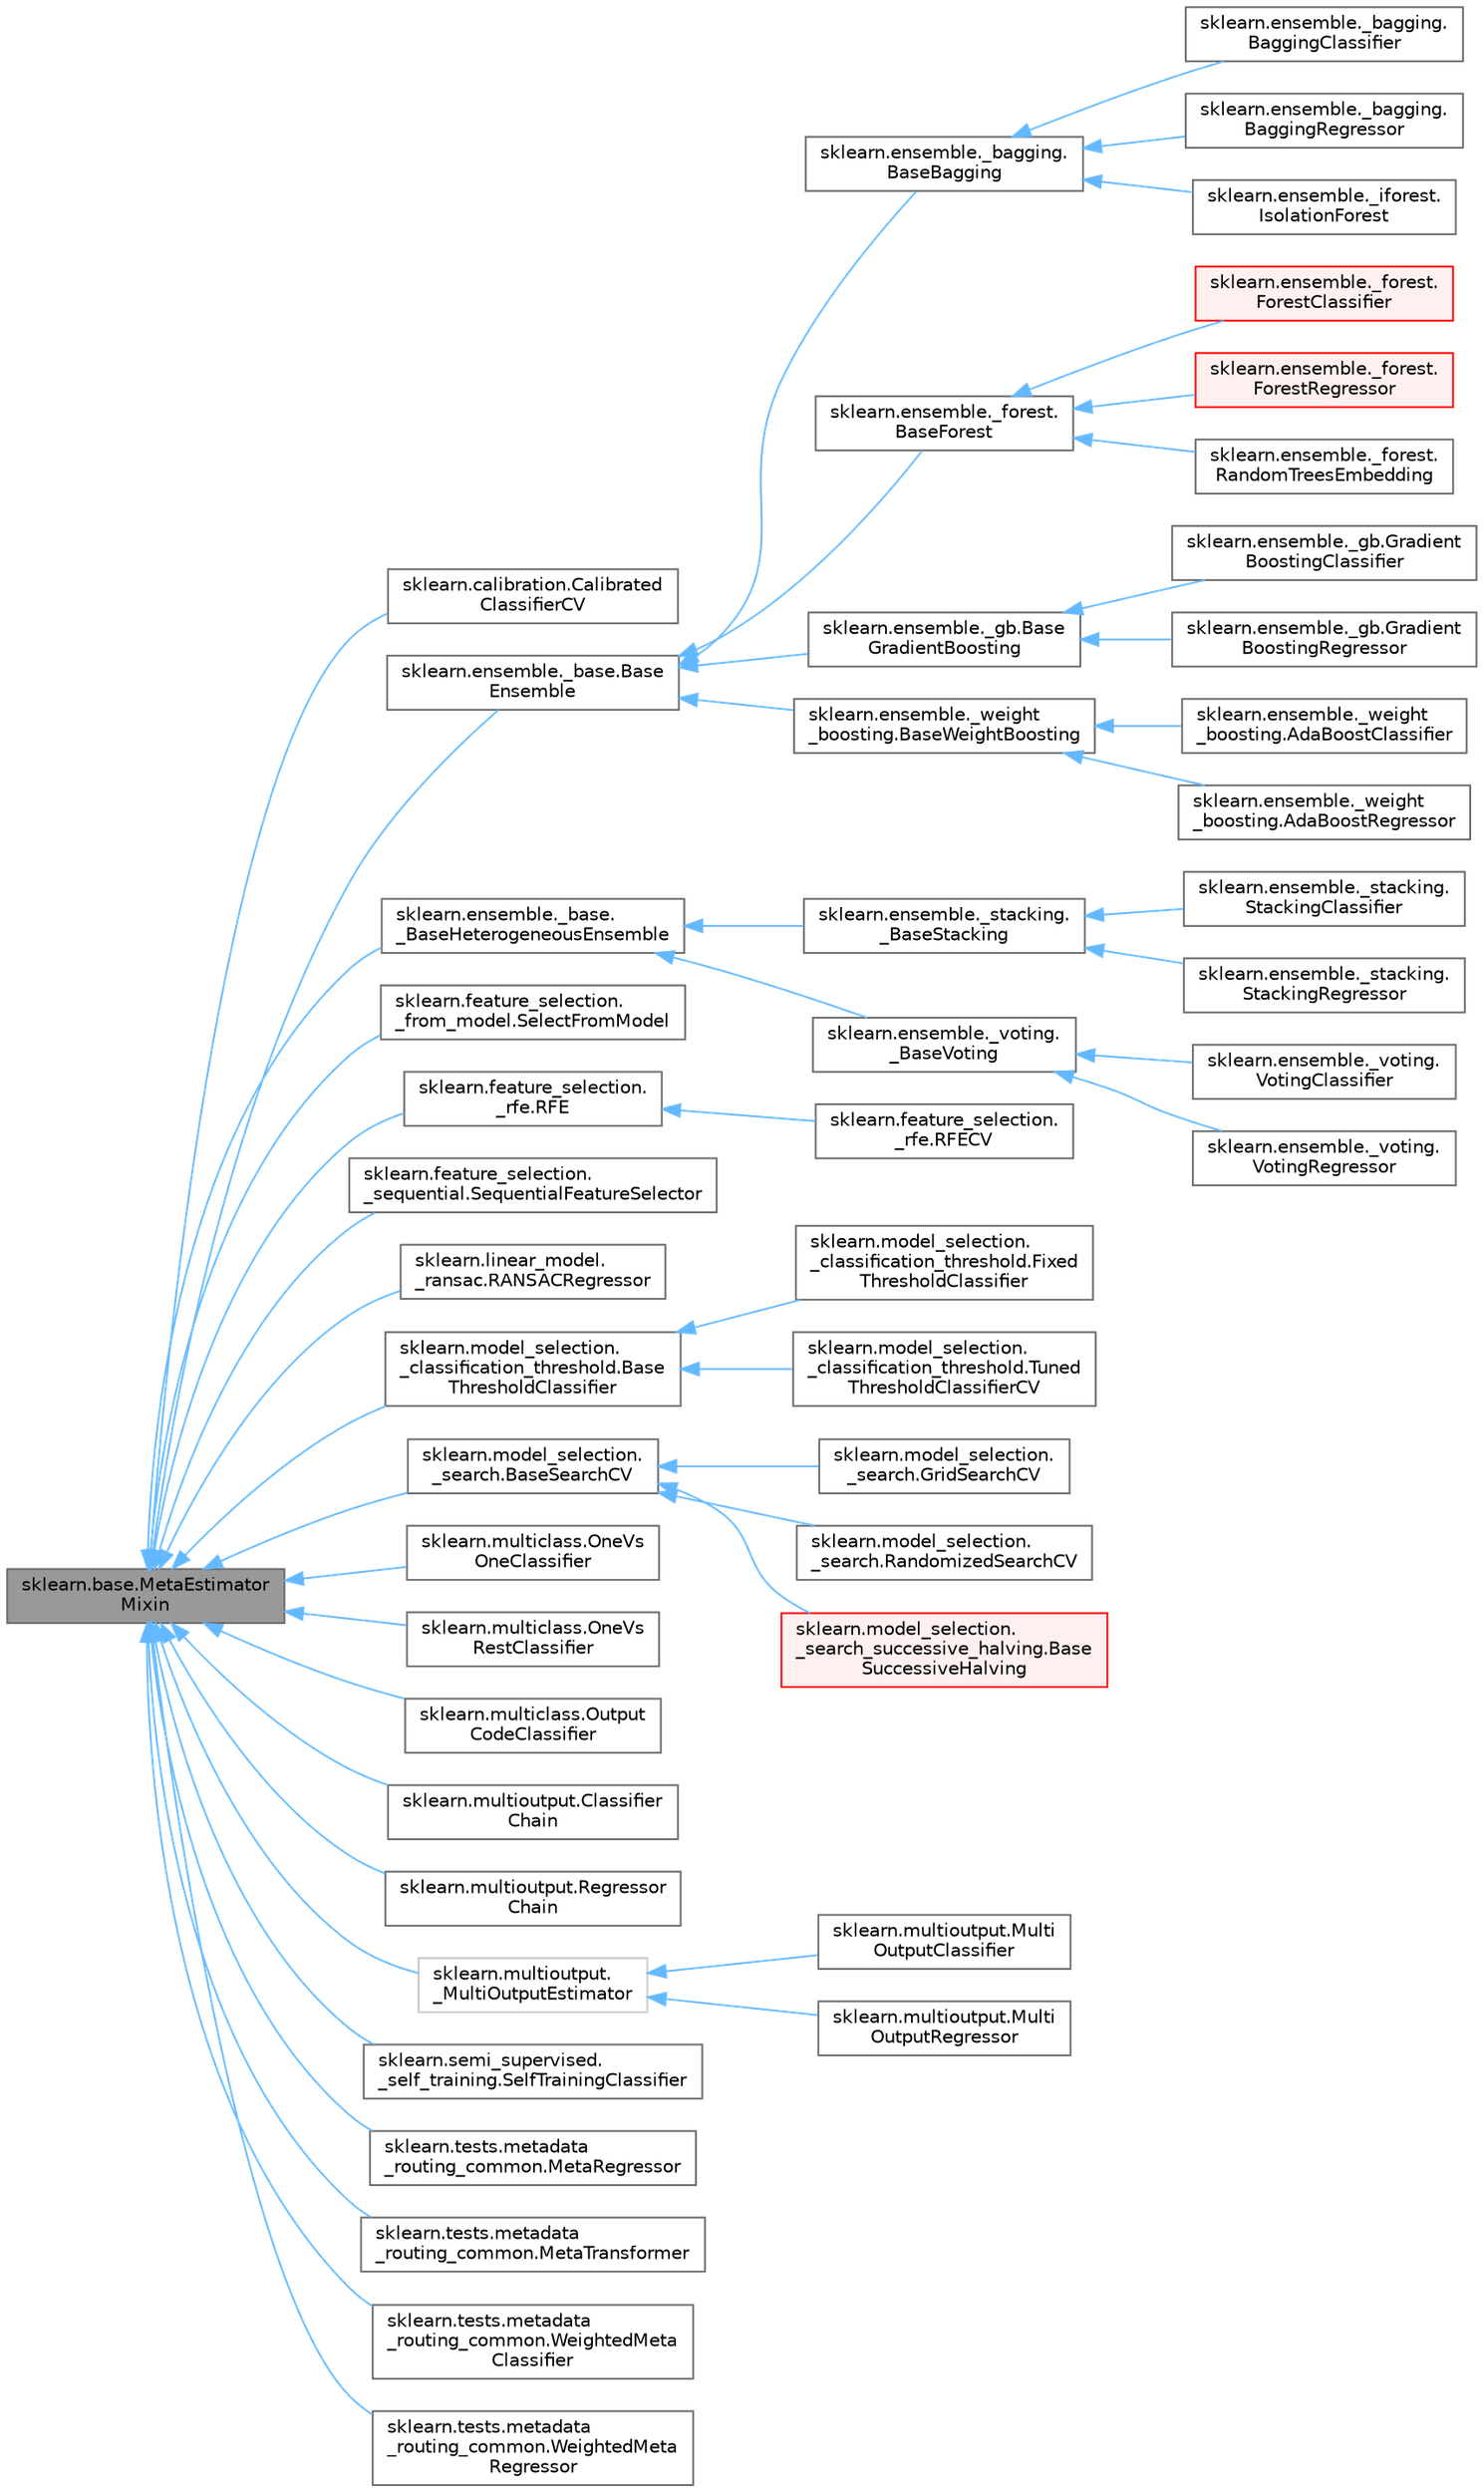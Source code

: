 digraph "sklearn.base.MetaEstimatorMixin"
{
 // LATEX_PDF_SIZE
  bgcolor="transparent";
  edge [fontname=Helvetica,fontsize=10,labelfontname=Helvetica,labelfontsize=10];
  node [fontname=Helvetica,fontsize=10,shape=box,height=0.2,width=0.4];
  rankdir="LR";
  Node1 [id="Node000001",label="sklearn.base.MetaEstimator\lMixin",height=0.2,width=0.4,color="gray40", fillcolor="grey60", style="filled", fontcolor="black",tooltip=" "];
  Node1 -> Node2 [id="edge1_Node000001_Node000002",dir="back",color="steelblue1",style="solid",tooltip=" "];
  Node2 [id="Node000002",label="sklearn.calibration.Calibrated\lClassifierCV",height=0.2,width=0.4,color="gray40", fillcolor="white", style="filled",URL="$db/d03/classsklearn_1_1calibration_1_1CalibratedClassifierCV.html",tooltip=" "];
  Node1 -> Node3 [id="edge2_Node000001_Node000003",dir="back",color="steelblue1",style="solid",tooltip=" "];
  Node3 [id="Node000003",label="sklearn.ensemble._base.Base\lEnsemble",height=0.2,width=0.4,color="gray40", fillcolor="white", style="filled",URL="$d9/d0e/classsklearn_1_1ensemble_1_1__base_1_1BaseEnsemble.html",tooltip=" "];
  Node3 -> Node4 [id="edge3_Node000003_Node000004",dir="back",color="steelblue1",style="solid",tooltip=" "];
  Node4 [id="Node000004",label="sklearn.ensemble._bagging.\lBaseBagging",height=0.2,width=0.4,color="gray40", fillcolor="white", style="filled",URL="$dd/d76/classsklearn_1_1ensemble_1_1__bagging_1_1BaseBagging.html",tooltip=" "];
  Node4 -> Node5 [id="edge4_Node000004_Node000005",dir="back",color="steelblue1",style="solid",tooltip=" "];
  Node5 [id="Node000005",label="sklearn.ensemble._bagging.\lBaggingClassifier",height=0.2,width=0.4,color="gray40", fillcolor="white", style="filled",URL="$d1/d18/classsklearn_1_1ensemble_1_1__bagging_1_1BaggingClassifier.html",tooltip=" "];
  Node4 -> Node6 [id="edge5_Node000004_Node000006",dir="back",color="steelblue1",style="solid",tooltip=" "];
  Node6 [id="Node000006",label="sklearn.ensemble._bagging.\lBaggingRegressor",height=0.2,width=0.4,color="gray40", fillcolor="white", style="filled",URL="$dd/dfe/classsklearn_1_1ensemble_1_1__bagging_1_1BaggingRegressor.html",tooltip=" "];
  Node4 -> Node7 [id="edge6_Node000004_Node000007",dir="back",color="steelblue1",style="solid",tooltip=" "];
  Node7 [id="Node000007",label="sklearn.ensemble._iforest.\lIsolationForest",height=0.2,width=0.4,color="gray40", fillcolor="white", style="filled",URL="$d2/de9/classsklearn_1_1ensemble_1_1__iforest_1_1IsolationForest.html",tooltip=" "];
  Node3 -> Node8 [id="edge7_Node000003_Node000008",dir="back",color="steelblue1",style="solid",tooltip=" "];
  Node8 [id="Node000008",label="sklearn.ensemble._forest.\lBaseForest",height=0.2,width=0.4,color="gray40", fillcolor="white", style="filled",URL="$d4/d07/classsklearn_1_1ensemble_1_1__forest_1_1BaseForest.html",tooltip=" "];
  Node8 -> Node9 [id="edge8_Node000008_Node000009",dir="back",color="steelblue1",style="solid",tooltip=" "];
  Node9 [id="Node000009",label="sklearn.ensemble._forest.\lForestClassifier",height=0.2,width=0.4,color="red", fillcolor="#FFF0F0", style="filled",URL="$d7/d9f/classsklearn_1_1ensemble_1_1__forest_1_1ForestClassifier.html",tooltip=" "];
  Node8 -> Node14 [id="edge9_Node000008_Node000014",dir="back",color="steelblue1",style="solid",tooltip=" "];
  Node14 [id="Node000014",label="sklearn.ensemble._forest.\lForestRegressor",height=0.2,width=0.4,color="red", fillcolor="#FFF0F0", style="filled",URL="$d3/d11/classsklearn_1_1ensemble_1_1__forest_1_1ForestRegressor.html",tooltip=" "];
  Node8 -> Node17 [id="edge10_Node000008_Node000017",dir="back",color="steelblue1",style="solid",tooltip=" "];
  Node17 [id="Node000017",label="sklearn.ensemble._forest.\lRandomTreesEmbedding",height=0.2,width=0.4,color="gray40", fillcolor="white", style="filled",URL="$d8/d76/classsklearn_1_1ensemble_1_1__forest_1_1RandomTreesEmbedding.html",tooltip=" "];
  Node3 -> Node18 [id="edge11_Node000003_Node000018",dir="back",color="steelblue1",style="solid",tooltip=" "];
  Node18 [id="Node000018",label="sklearn.ensemble._gb.Base\lGradientBoosting",height=0.2,width=0.4,color="gray40", fillcolor="white", style="filled",URL="$db/d82/classsklearn_1_1ensemble_1_1__gb_1_1BaseGradientBoosting.html",tooltip=" "];
  Node18 -> Node19 [id="edge12_Node000018_Node000019",dir="back",color="steelblue1",style="solid",tooltip=" "];
  Node19 [id="Node000019",label="sklearn.ensemble._gb.Gradient\lBoostingClassifier",height=0.2,width=0.4,color="gray40", fillcolor="white", style="filled",URL="$dd/dbe/classsklearn_1_1ensemble_1_1__gb_1_1GradientBoostingClassifier.html",tooltip=" "];
  Node18 -> Node20 [id="edge13_Node000018_Node000020",dir="back",color="steelblue1",style="solid",tooltip=" "];
  Node20 [id="Node000020",label="sklearn.ensemble._gb.Gradient\lBoostingRegressor",height=0.2,width=0.4,color="gray40", fillcolor="white", style="filled",URL="$d7/d00/classsklearn_1_1ensemble_1_1__gb_1_1GradientBoostingRegressor.html",tooltip=" "];
  Node3 -> Node21 [id="edge14_Node000003_Node000021",dir="back",color="steelblue1",style="solid",tooltip=" "];
  Node21 [id="Node000021",label="sklearn.ensemble._weight\l_boosting.BaseWeightBoosting",height=0.2,width=0.4,color="gray40", fillcolor="white", style="filled",URL="$d8/dfa/classsklearn_1_1ensemble_1_1__weight__boosting_1_1BaseWeightBoosting.html",tooltip=" "];
  Node21 -> Node22 [id="edge15_Node000021_Node000022",dir="back",color="steelblue1",style="solid",tooltip=" "];
  Node22 [id="Node000022",label="sklearn.ensemble._weight\l_boosting.AdaBoostClassifier",height=0.2,width=0.4,color="gray40", fillcolor="white", style="filled",URL="$d5/d28/classsklearn_1_1ensemble_1_1__weight__boosting_1_1AdaBoostClassifier.html",tooltip=" "];
  Node21 -> Node23 [id="edge16_Node000021_Node000023",dir="back",color="steelblue1",style="solid",tooltip=" "];
  Node23 [id="Node000023",label="sklearn.ensemble._weight\l_boosting.AdaBoostRegressor",height=0.2,width=0.4,color="gray40", fillcolor="white", style="filled",URL="$d3/d43/classsklearn_1_1ensemble_1_1__weight__boosting_1_1AdaBoostRegressor.html",tooltip=" "];
  Node1 -> Node24 [id="edge17_Node000001_Node000024",dir="back",color="steelblue1",style="solid",tooltip=" "];
  Node24 [id="Node000024",label="sklearn.ensemble._base.\l_BaseHeterogeneousEnsemble",height=0.2,width=0.4,color="gray40", fillcolor="white", style="filled",URL="$d0/d00/classsklearn_1_1ensemble_1_1__base_1_1__BaseHeterogeneousEnsemble.html",tooltip=" "];
  Node24 -> Node25 [id="edge18_Node000024_Node000025",dir="back",color="steelblue1",style="solid",tooltip=" "];
  Node25 [id="Node000025",label="sklearn.ensemble._stacking.\l_BaseStacking",height=0.2,width=0.4,color="gray40", fillcolor="white", style="filled",URL="$d1/d9b/classsklearn_1_1ensemble_1_1__stacking_1_1__BaseStacking.html",tooltip=" "];
  Node25 -> Node26 [id="edge19_Node000025_Node000026",dir="back",color="steelblue1",style="solid",tooltip=" "];
  Node26 [id="Node000026",label="sklearn.ensemble._stacking.\lStackingClassifier",height=0.2,width=0.4,color="gray40", fillcolor="white", style="filled",URL="$d0/d20/classsklearn_1_1ensemble_1_1__stacking_1_1StackingClassifier.html",tooltip=" "];
  Node25 -> Node27 [id="edge20_Node000025_Node000027",dir="back",color="steelblue1",style="solid",tooltip=" "];
  Node27 [id="Node000027",label="sklearn.ensemble._stacking.\lStackingRegressor",height=0.2,width=0.4,color="gray40", fillcolor="white", style="filled",URL="$d7/dd2/classsklearn_1_1ensemble_1_1__stacking_1_1StackingRegressor.html",tooltip=" "];
  Node24 -> Node28 [id="edge21_Node000024_Node000028",dir="back",color="steelblue1",style="solid",tooltip=" "];
  Node28 [id="Node000028",label="sklearn.ensemble._voting.\l_BaseVoting",height=0.2,width=0.4,color="gray40", fillcolor="white", style="filled",URL="$d3/d82/classsklearn_1_1ensemble_1_1__voting_1_1__BaseVoting.html",tooltip=" "];
  Node28 -> Node29 [id="edge22_Node000028_Node000029",dir="back",color="steelblue1",style="solid",tooltip=" "];
  Node29 [id="Node000029",label="sklearn.ensemble._voting.\lVotingClassifier",height=0.2,width=0.4,color="gray40", fillcolor="white", style="filled",URL="$d9/d8a/classsklearn_1_1ensemble_1_1__voting_1_1VotingClassifier.html",tooltip=" "];
  Node28 -> Node30 [id="edge23_Node000028_Node000030",dir="back",color="steelblue1",style="solid",tooltip=" "];
  Node30 [id="Node000030",label="sklearn.ensemble._voting.\lVotingRegressor",height=0.2,width=0.4,color="gray40", fillcolor="white", style="filled",URL="$db/d61/classsklearn_1_1ensemble_1_1__voting_1_1VotingRegressor.html",tooltip=" "];
  Node1 -> Node31 [id="edge24_Node000001_Node000031",dir="back",color="steelblue1",style="solid",tooltip=" "];
  Node31 [id="Node000031",label="sklearn.feature_selection.\l_from_model.SelectFromModel",height=0.2,width=0.4,color="gray40", fillcolor="white", style="filled",URL="$d0/d2d/classsklearn_1_1feature__selection_1_1__from__model_1_1SelectFromModel.html",tooltip=" "];
  Node1 -> Node32 [id="edge25_Node000001_Node000032",dir="back",color="steelblue1",style="solid",tooltip=" "];
  Node32 [id="Node000032",label="sklearn.feature_selection.\l_rfe.RFE",height=0.2,width=0.4,color="gray40", fillcolor="white", style="filled",URL="$d2/df7/classsklearn_1_1feature__selection_1_1__rfe_1_1RFE.html",tooltip=" "];
  Node32 -> Node33 [id="edge26_Node000032_Node000033",dir="back",color="steelblue1",style="solid",tooltip=" "];
  Node33 [id="Node000033",label="sklearn.feature_selection.\l_rfe.RFECV",height=0.2,width=0.4,color="gray40", fillcolor="white", style="filled",URL="$d9/deb/classsklearn_1_1feature__selection_1_1__rfe_1_1RFECV.html",tooltip=" "];
  Node1 -> Node34 [id="edge27_Node000001_Node000034",dir="back",color="steelblue1",style="solid",tooltip=" "];
  Node34 [id="Node000034",label="sklearn.feature_selection.\l_sequential.SequentialFeatureSelector",height=0.2,width=0.4,color="gray40", fillcolor="white", style="filled",URL="$d2/d8a/classsklearn_1_1feature__selection_1_1__sequential_1_1SequentialFeatureSelector.html",tooltip=" "];
  Node1 -> Node35 [id="edge28_Node000001_Node000035",dir="back",color="steelblue1",style="solid",tooltip=" "];
  Node35 [id="Node000035",label="sklearn.linear_model.\l_ransac.RANSACRegressor",height=0.2,width=0.4,color="gray40", fillcolor="white", style="filled",URL="$de/d7f/classsklearn_1_1linear__model_1_1__ransac_1_1RANSACRegressor.html",tooltip=" "];
  Node1 -> Node36 [id="edge29_Node000001_Node000036",dir="back",color="steelblue1",style="solid",tooltip=" "];
  Node36 [id="Node000036",label="sklearn.model_selection.\l_classification_threshold.Base\lThresholdClassifier",height=0.2,width=0.4,color="gray40", fillcolor="white", style="filled",URL="$d1/d6c/classsklearn_1_1model__selection_1_1__classification__threshold_1_1BaseThresholdClassifier.html",tooltip=" "];
  Node36 -> Node37 [id="edge30_Node000036_Node000037",dir="back",color="steelblue1",style="solid",tooltip=" "];
  Node37 [id="Node000037",label="sklearn.model_selection.\l_classification_threshold.Fixed\lThresholdClassifier",height=0.2,width=0.4,color="gray40", fillcolor="white", style="filled",URL="$d1/d4b/classsklearn_1_1model__selection_1_1__classification__threshold_1_1FixedThresholdClassifier.html",tooltip=" "];
  Node36 -> Node38 [id="edge31_Node000036_Node000038",dir="back",color="steelblue1",style="solid",tooltip=" "];
  Node38 [id="Node000038",label="sklearn.model_selection.\l_classification_threshold.Tuned\lThresholdClassifierCV",height=0.2,width=0.4,color="gray40", fillcolor="white", style="filled",URL="$d6/d53/classsklearn_1_1model__selection_1_1__classification__threshold_1_1TunedThresholdClassifierCV.html",tooltip=" "];
  Node1 -> Node39 [id="edge32_Node000001_Node000039",dir="back",color="steelblue1",style="solid",tooltip=" "];
  Node39 [id="Node000039",label="sklearn.model_selection.\l_search.BaseSearchCV",height=0.2,width=0.4,color="gray40", fillcolor="white", style="filled",URL="$d3/d24/classsklearn_1_1model__selection_1_1__search_1_1BaseSearchCV.html",tooltip=" "];
  Node39 -> Node40 [id="edge33_Node000039_Node000040",dir="back",color="steelblue1",style="solid",tooltip=" "];
  Node40 [id="Node000040",label="sklearn.model_selection.\l_search.GridSearchCV",height=0.2,width=0.4,color="gray40", fillcolor="white", style="filled",URL="$d6/dc4/classsklearn_1_1model__selection_1_1__search_1_1GridSearchCV.html",tooltip=" "];
  Node39 -> Node41 [id="edge34_Node000039_Node000041",dir="back",color="steelblue1",style="solid",tooltip=" "];
  Node41 [id="Node000041",label="sklearn.model_selection.\l_search.RandomizedSearchCV",height=0.2,width=0.4,color="gray40", fillcolor="white", style="filled",URL="$d6/d61/classsklearn_1_1model__selection_1_1__search_1_1RandomizedSearchCV.html",tooltip=" "];
  Node39 -> Node42 [id="edge35_Node000039_Node000042",dir="back",color="steelblue1",style="solid",tooltip=" "];
  Node42 [id="Node000042",label="sklearn.model_selection.\l_search_successive_halving.Base\lSuccessiveHalving",height=0.2,width=0.4,color="red", fillcolor="#FFF0F0", style="filled",URL="$d4/de6/classsklearn_1_1model__selection_1_1__search__successive__halving_1_1BaseSuccessiveHalving.html",tooltip=" "];
  Node1 -> Node45 [id="edge36_Node000001_Node000045",dir="back",color="steelblue1",style="solid",tooltip=" "];
  Node45 [id="Node000045",label="sklearn.multiclass.OneVs\lOneClassifier",height=0.2,width=0.4,color="gray40", fillcolor="white", style="filled",URL="$d7/df8/classsklearn_1_1multiclass_1_1OneVsOneClassifier.html",tooltip=" "];
  Node1 -> Node46 [id="edge37_Node000001_Node000046",dir="back",color="steelblue1",style="solid",tooltip=" "];
  Node46 [id="Node000046",label="sklearn.multiclass.OneVs\lRestClassifier",height=0.2,width=0.4,color="gray40", fillcolor="white", style="filled",URL="$d4/d32/classsklearn_1_1multiclass_1_1OneVsRestClassifier.html",tooltip=" "];
  Node1 -> Node47 [id="edge38_Node000001_Node000047",dir="back",color="steelblue1",style="solid",tooltip=" "];
  Node47 [id="Node000047",label="sklearn.multiclass.Output\lCodeClassifier",height=0.2,width=0.4,color="gray40", fillcolor="white", style="filled",URL="$da/da2/classsklearn_1_1multiclass_1_1OutputCodeClassifier.html",tooltip=" "];
  Node1 -> Node48 [id="edge39_Node000001_Node000048",dir="back",color="steelblue1",style="solid",tooltip=" "];
  Node48 [id="Node000048",label="sklearn.multioutput.Classifier\lChain",height=0.2,width=0.4,color="gray40", fillcolor="white", style="filled",URL="$df/d6e/classsklearn_1_1multioutput_1_1ClassifierChain.html",tooltip=" "];
  Node1 -> Node49 [id="edge40_Node000001_Node000049",dir="back",color="steelblue1",style="solid",tooltip=" "];
  Node49 [id="Node000049",label="sklearn.multioutput.Regressor\lChain",height=0.2,width=0.4,color="gray40", fillcolor="white", style="filled",URL="$d3/d81/classsklearn_1_1multioutput_1_1RegressorChain.html",tooltip=" "];
  Node1 -> Node50 [id="edge41_Node000001_Node000050",dir="back",color="steelblue1",style="solid",tooltip=" "];
  Node50 [id="Node000050",label="sklearn.multioutput.\l_MultiOutputEstimator",height=0.2,width=0.4,color="grey75", fillcolor="white", style="filled",URL="$dd/d1c/classsklearn_1_1multioutput_1_1__MultiOutputEstimator.html",tooltip=" "];
  Node50 -> Node51 [id="edge42_Node000050_Node000051",dir="back",color="steelblue1",style="solid",tooltip=" "];
  Node51 [id="Node000051",label="sklearn.multioutput.Multi\lOutputClassifier",height=0.2,width=0.4,color="gray40", fillcolor="white", style="filled",URL="$d5/d67/classsklearn_1_1multioutput_1_1MultiOutputClassifier.html",tooltip=" "];
  Node50 -> Node52 [id="edge43_Node000050_Node000052",dir="back",color="steelblue1",style="solid",tooltip=" "];
  Node52 [id="Node000052",label="sklearn.multioutput.Multi\lOutputRegressor",height=0.2,width=0.4,color="gray40", fillcolor="white", style="filled",URL="$d2/d83/classsklearn_1_1multioutput_1_1MultiOutputRegressor.html",tooltip=" "];
  Node1 -> Node53 [id="edge44_Node000001_Node000053",dir="back",color="steelblue1",style="solid",tooltip=" "];
  Node53 [id="Node000053",label="sklearn.semi_supervised.\l_self_training.SelfTrainingClassifier",height=0.2,width=0.4,color="gray40", fillcolor="white", style="filled",URL="$d5/d64/classsklearn_1_1semi__supervised_1_1__self__training_1_1SelfTrainingClassifier.html",tooltip=" "];
  Node1 -> Node54 [id="edge45_Node000001_Node000054",dir="back",color="steelblue1",style="solid",tooltip=" "];
  Node54 [id="Node000054",label="sklearn.tests.metadata\l_routing_common.MetaRegressor",height=0.2,width=0.4,color="gray40", fillcolor="white", style="filled",URL="$d9/d50/classsklearn_1_1tests_1_1metadata__routing__common_1_1MetaRegressor.html",tooltip=" "];
  Node1 -> Node55 [id="edge46_Node000001_Node000055",dir="back",color="steelblue1",style="solid",tooltip=" "];
  Node55 [id="Node000055",label="sklearn.tests.metadata\l_routing_common.MetaTransformer",height=0.2,width=0.4,color="gray40", fillcolor="white", style="filled",URL="$d1/d51/classsklearn_1_1tests_1_1metadata__routing__common_1_1MetaTransformer.html",tooltip=" "];
  Node1 -> Node56 [id="edge47_Node000001_Node000056",dir="back",color="steelblue1",style="solid",tooltip=" "];
  Node56 [id="Node000056",label="sklearn.tests.metadata\l_routing_common.WeightedMeta\lClassifier",height=0.2,width=0.4,color="gray40", fillcolor="white", style="filled",URL="$dd/d27/classsklearn_1_1tests_1_1metadata__routing__common_1_1WeightedMetaClassifier.html",tooltip=" "];
  Node1 -> Node57 [id="edge48_Node000001_Node000057",dir="back",color="steelblue1",style="solid",tooltip=" "];
  Node57 [id="Node000057",label="sklearn.tests.metadata\l_routing_common.WeightedMeta\lRegressor",height=0.2,width=0.4,color="gray40", fillcolor="white", style="filled",URL="$d9/de1/classsklearn_1_1tests_1_1metadata__routing__common_1_1WeightedMetaRegressor.html",tooltip=" "];
}
